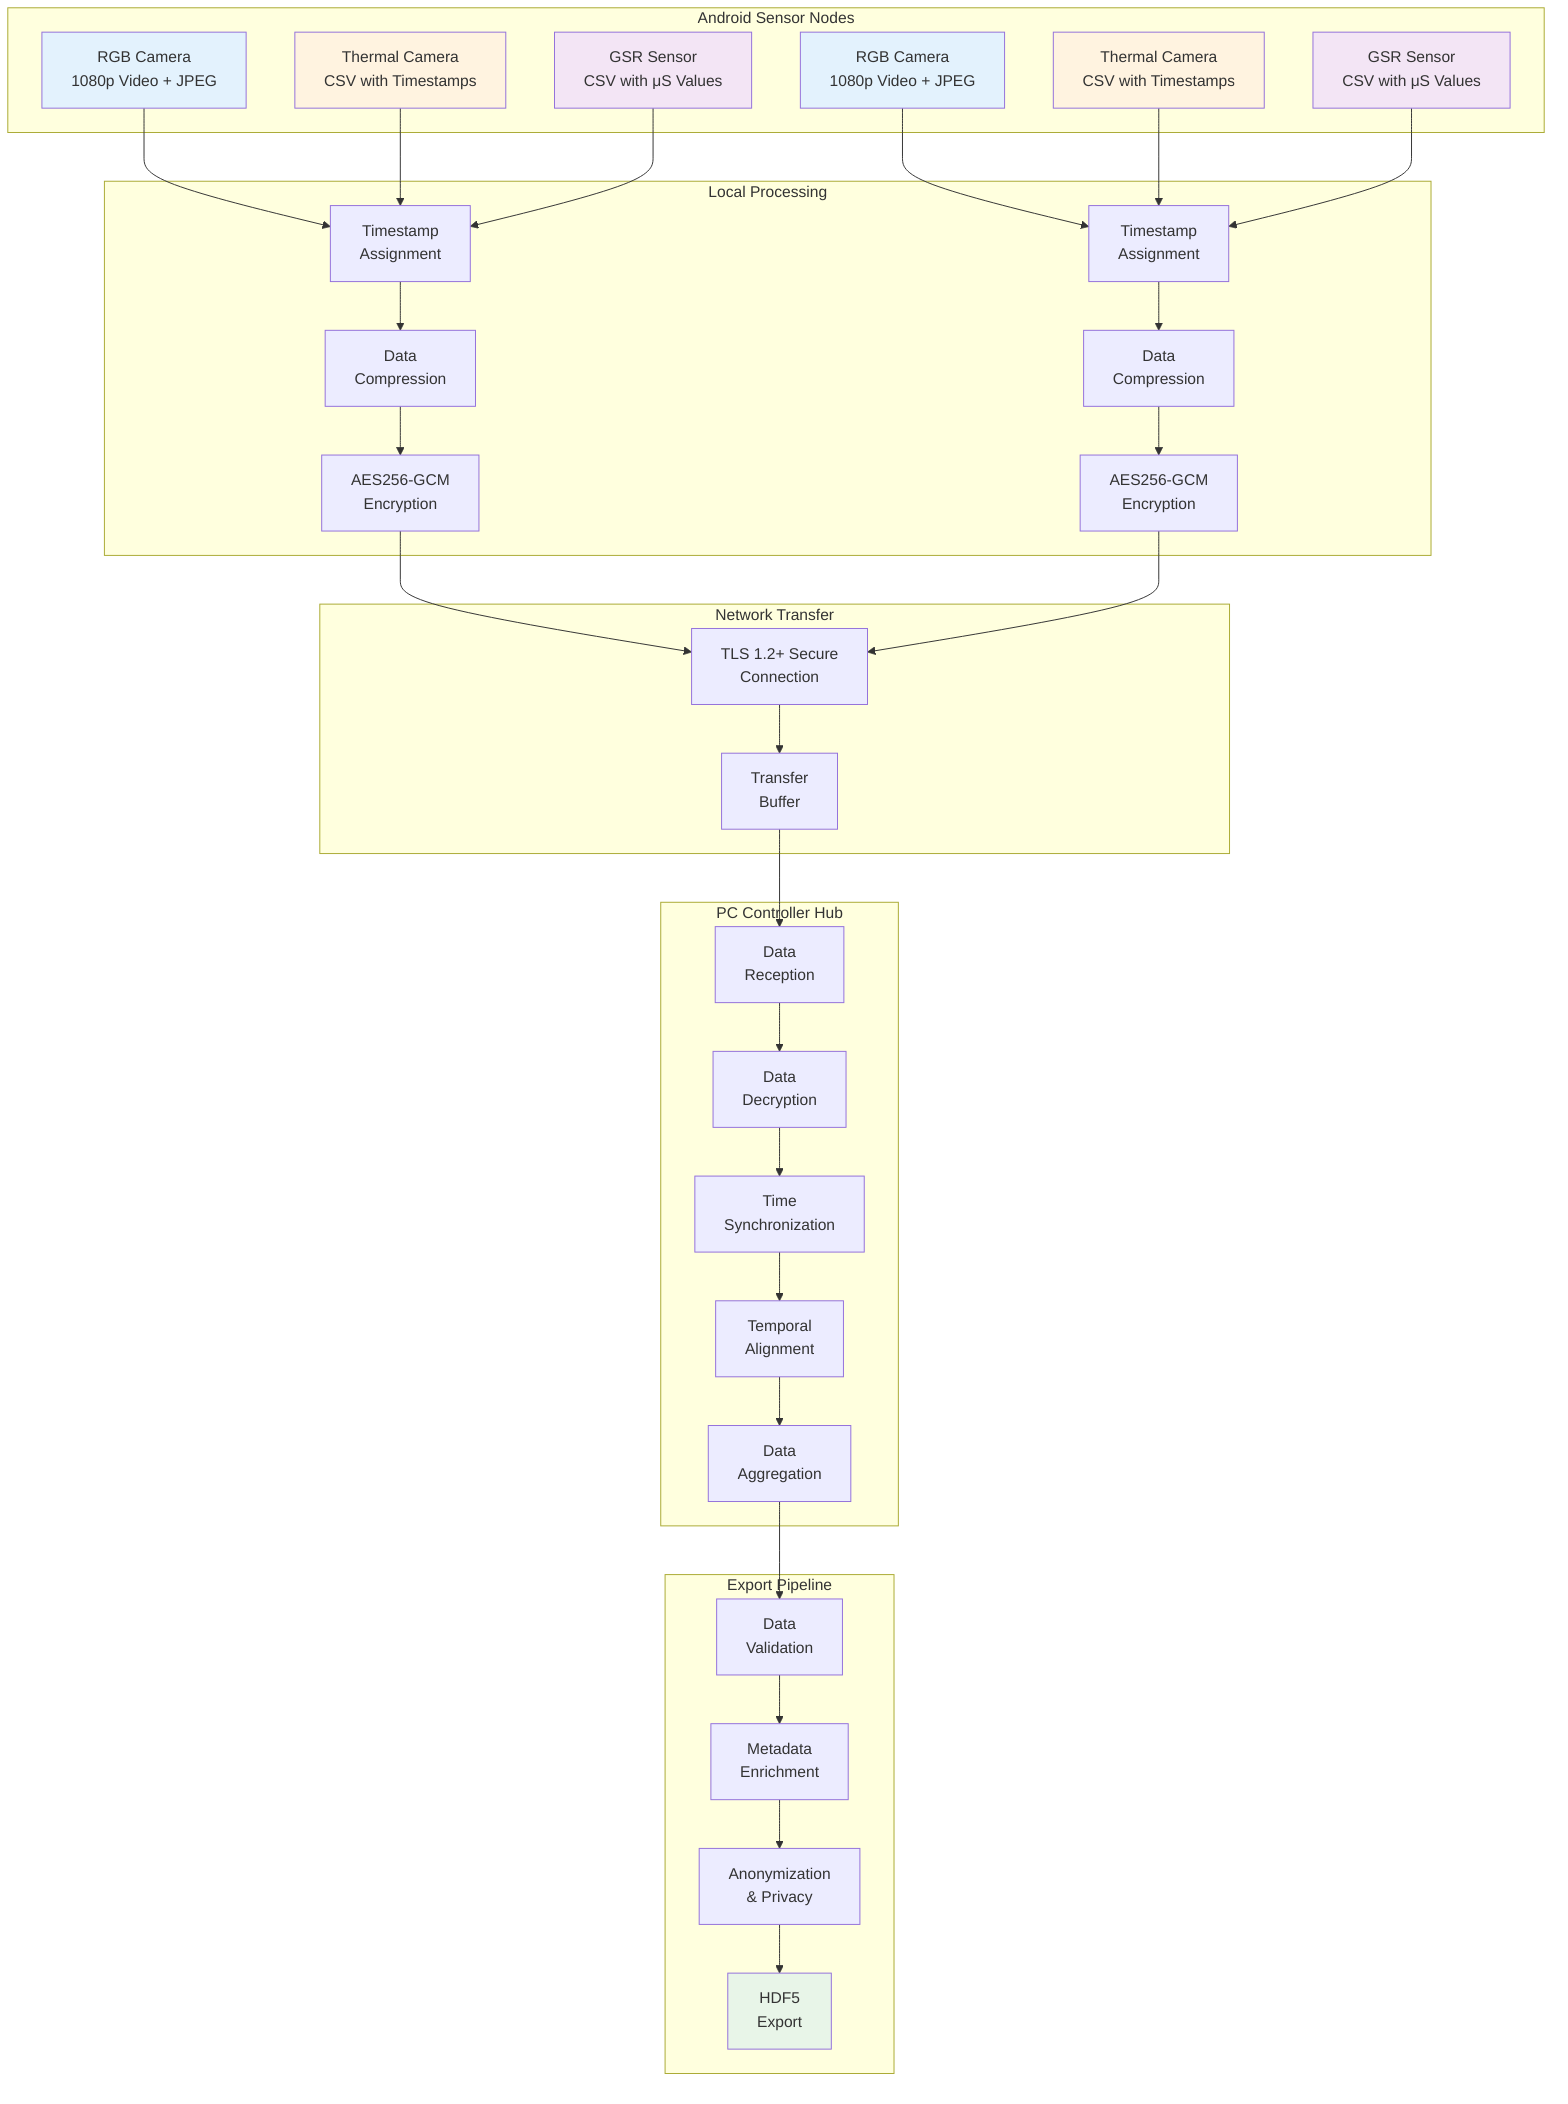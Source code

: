 flowchart TD
    subgraph "Android Sensor Nodes"
        CAM1[RGB Camera<br/>1080p Video + JPEG]
        THERM1[Thermal Camera<br/>CSV with Timestamps]
        GSR1[GSR Sensor<br/>CSV with μS Values]
        
        CAM2[RGB Camera<br/>1080p Video + JPEG] 
        THERM2[Thermal Camera<br/>CSV with Timestamps]
        GSR2[GSR Sensor<br/>CSV with μS Values]
    end
    
    subgraph "Local Processing"
        TIMESTAMP1[Timestamp<br/>Assignment]
        COMPRESS1[Data<br/>Compression]
        ENCRYPT1[AES256-GCM<br/>Encryption]
        
        TIMESTAMP2[Timestamp<br/>Assignment]
        COMPRESS2[Data<br/>Compression] 
        ENCRYPT2[AES256-GCM<br/>Encryption]
    end
    
    subgraph "Network Transfer"
        TLS[TLS 1.2+ Secure<br/>Connection]
        BUFFER[Transfer<br/>Buffer]
    end
    
    subgraph "PC Controller Hub"
        RECEIVE[Data<br/>Reception]
        DECRYPT[Data<br/>Decryption]
        SYNC[Time<br/>Synchronization]
        ALIGN[Temporal<br/>Alignment]
        AGGREGATE[Data<br/>Aggregation]
    end
    
    subgraph "Export Pipeline"
        VALIDATE[Data<br/>Validation]
        METADATA[Metadata<br/>Enrichment]
        HDF5[HDF5<br/>Export]
        ANON[Anonymization<br/>& Privacy]
    end
    
    CAM1 --> TIMESTAMP1
    THERM1 --> TIMESTAMP1
    GSR1 --> TIMESTAMP1
    
    CAM2 --> TIMESTAMP2
    THERM2 --> TIMESTAMP2
    GSR2 --> TIMESTAMP2
    
    TIMESTAMP1 --> COMPRESS1
    COMPRESS1 --> ENCRYPT1
    ENCRYPT1 --> TLS
    
    TIMESTAMP2 --> COMPRESS2
    COMPRESS2 --> ENCRYPT2
    ENCRYPT2 --> TLS
    
    TLS --> BUFFER
    BUFFER --> RECEIVE
    
    RECEIVE --> DECRYPT
    DECRYPT --> SYNC
    SYNC --> ALIGN
    ALIGN --> AGGREGATE
    
    AGGREGATE --> VALIDATE
    VALIDATE --> METADATA
    METADATA --> ANON
    ANON --> HDF5
    
    style CAM1 fill:#e3f2fd
    style CAM2 fill:#e3f2fd
    style THERM1 fill:#fff3e0
    style THERM2 fill:#fff3e0
    style GSR1 fill:#f3e5f5
    style GSR2 fill:#f3e5f5
    style HDF5 fill:#e8f5e8